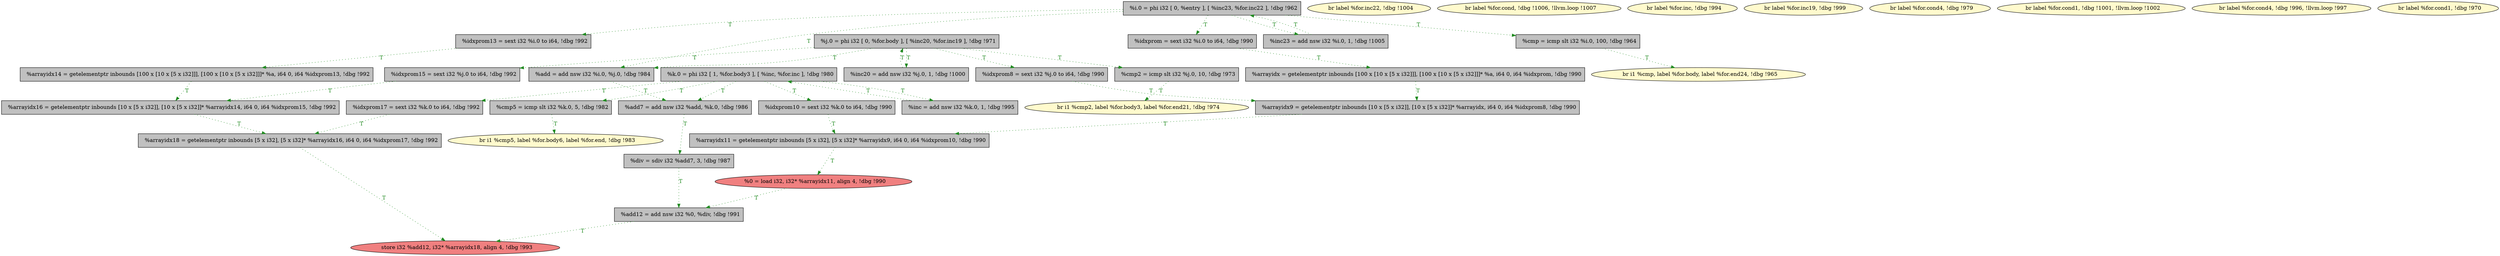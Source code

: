 
digraph G {


node370 [fillcolor=lightcoral,label="  %0 = load i32, i32* %arrayidx11, align 4, !dbg !990",shape=ellipse,style=filled ]
node348 [fillcolor=grey,label="  %add7 = add nsw i32 %add, %k.0, !dbg !986",shape=rectangle,style=filled ]
node345 [fillcolor=grey,label="  %arrayidx16 = getelementptr inbounds [10 x [5 x i32]], [10 x [5 x i32]]* %arrayidx14, i64 0, i64 %idxprom15, !dbg !992",shape=rectangle,style=filled ]
node347 [fillcolor=grey,label="  %idxprom17 = sext i32 %k.0 to i64, !dbg !992",shape=rectangle,style=filled ]
node346 [fillcolor=lemonchiffon,label="  br label %for.inc22, !dbg !1004",shape=ellipse,style=filled ]
node349 [fillcolor=grey,label="  %i.0 = phi i32 [ 0, %entry ], [ %inc23, %for.inc22 ], !dbg !962",shape=rectangle,style=filled ]
node344 [fillcolor=lemonchiffon,label="  br label %for.cond, !dbg !1006, !llvm.loop !1007",shape=ellipse,style=filled ]
node369 [fillcolor=grey,label="  %arrayidx18 = getelementptr inbounds [5 x i32], [5 x i32]* %arrayidx16, i64 0, i64 %idxprom17, !dbg !992",shape=rectangle,style=filled ]
node342 [fillcolor=grey,label="  %arrayidx14 = getelementptr inbounds [100 x [10 x [5 x i32]]], [100 x [10 x [5 x i32]]]* %a, i64 0, i64 %idxprom13, !dbg !992",shape=rectangle,style=filled ]
node372 [fillcolor=grey,label="  %idxprom13 = sext i32 %i.0 to i64, !dbg !992",shape=rectangle,style=filled ]
node367 [fillcolor=lemonchiffon,label="  br label %for.inc, !dbg !994",shape=ellipse,style=filled ]
node364 [fillcolor=lemonchiffon,label="  br i1 %cmp2, label %for.body3, label %for.end21, !dbg !974",shape=ellipse,style=filled ]
node337 [fillcolor=grey,label="  %inc = add nsw i32 %k.0, 1, !dbg !995",shape=rectangle,style=filled ]
node353 [fillcolor=grey,label="  %arrayidx11 = getelementptr inbounds [5 x i32], [5 x i32]* %arrayidx9, i64 0, i64 %idxprom10, !dbg !990",shape=rectangle,style=filled ]
node371 [fillcolor=grey,label="  %add12 = add nsw i32 %0, %div, !dbg !991",shape=rectangle,style=filled ]
node338 [fillcolor=lemonchiffon,label="  br label %for.inc19, !dbg !999",shape=ellipse,style=filled ]
node341 [fillcolor=lemonchiffon,label="  br i1 %cmp, label %for.body, label %for.end24, !dbg !965",shape=ellipse,style=filled ]
node351 [fillcolor=grey,label="  %inc20 = add nsw i32 %j.0, 1, !dbg !1000",shape=rectangle,style=filled ]
node340 [fillcolor=grey,label="  %cmp5 = icmp slt i32 %k.0, 5, !dbg !982",shape=rectangle,style=filled ]
node343 [fillcolor=lemonchiffon,label="  br label %for.cond4, !dbg !979",shape=ellipse,style=filled ]
node356 [fillcolor=grey,label="  %k.0 = phi i32 [ 1, %for.body3 ], [ %inc, %for.inc ], !dbg !980",shape=rectangle,style=filled ]
node339 [fillcolor=lemonchiffon,label="  br i1 %cmp5, label %for.body6, label %for.end, !dbg !983",shape=ellipse,style=filled ]
node352 [fillcolor=grey,label="  %inc23 = add nsw i32 %i.0, 1, !dbg !1005",shape=rectangle,style=filled ]
node361 [fillcolor=lemonchiffon,label="  br label %for.cond1, !dbg !1001, !llvm.loop !1002",shape=ellipse,style=filled ]
node354 [fillcolor=grey,label="  %cmp = icmp slt i32 %i.0, 100, !dbg !964",shape=rectangle,style=filled ]
node336 [fillcolor=lemonchiffon,label="  br label %for.cond4, !dbg !996, !llvm.loop !997",shape=ellipse,style=filled ]
node355 [fillcolor=grey,label="  %div = sdiv i32 %add7, 3, !dbg !987",shape=rectangle,style=filled ]
node366 [fillcolor=grey,label="  %idxprom8 = sext i32 %j.0 to i64, !dbg !990",shape=rectangle,style=filled ]
node360 [fillcolor=grey,label="  %arrayidx9 = getelementptr inbounds [10 x [5 x i32]], [10 x [5 x i32]]* %arrayidx, i64 0, i64 %idxprom8, !dbg !990",shape=rectangle,style=filled ]
node357 [fillcolor=grey,label="  %idxprom15 = sext i32 %j.0 to i64, !dbg !992",shape=rectangle,style=filled ]
node373 [fillcolor=lightcoral,label="  store i32 %add12, i32* %arrayidx18, align 4, !dbg !993",shape=ellipse,style=filled ]
node359 [fillcolor=grey,label="  %cmp2 = icmp slt i32 %j.0, 10, !dbg !973",shape=rectangle,style=filled ]
node362 [fillcolor=grey,label="  %add = add nsw i32 %i.0, %j.0, !dbg !984",shape=rectangle,style=filled ]
node363 [fillcolor=grey,label="  %idxprom = sext i32 %i.0 to i64, !dbg !990",shape=rectangle,style=filled ]
node350 [fillcolor=lemonchiffon,label="  br label %for.cond1, !dbg !970",shape=ellipse,style=filled ]
node365 [fillcolor=grey,label="  %arrayidx = getelementptr inbounds [100 x [10 x [5 x i32]]], [100 x [10 x [5 x i32]]]* %a, i64 0, i64 %idxprom, !dbg !990",shape=rectangle,style=filled ]
node358 [fillcolor=grey,label="  %j.0 = phi i32 [ 0, %for.body ], [ %inc20, %for.inc19 ], !dbg !971",shape=rectangle,style=filled ]
node368 [fillcolor=grey,label="  %idxprom10 = sext i32 %k.0 to i64, !dbg !990",shape=rectangle,style=filled ]

node362->node348 [style=dotted,color=forestgreen,label="T",fontcolor=forestgreen ]
node340->node339 [style=dotted,color=forestgreen,label="T",fontcolor=forestgreen ]
node349->node362 [style=dotted,color=forestgreen,label="T",fontcolor=forestgreen ]
node358->node359 [style=dotted,color=forestgreen,label="T",fontcolor=forestgreen ]
node358->node366 [style=dotted,color=forestgreen,label="T",fontcolor=forestgreen ]
node351->node358 [style=dotted,color=forestgreen,label="T",fontcolor=forestgreen ]
node353->node370 [style=dotted,color=forestgreen,label="T",fontcolor=forestgreen ]
node349->node363 [style=dotted,color=forestgreen,label="T",fontcolor=forestgreen ]
node355->node371 [style=dotted,color=forestgreen,label="T",fontcolor=forestgreen ]
node360->node353 [style=dotted,color=forestgreen,label="T",fontcolor=forestgreen ]
node356->node337 [style=dotted,color=forestgreen,label="T",fontcolor=forestgreen ]
node354->node341 [style=dotted,color=forestgreen,label="T",fontcolor=forestgreen ]
node371->node373 [style=dotted,color=forestgreen,label="T",fontcolor=forestgreen ]
node349->node354 [style=dotted,color=forestgreen,label="T",fontcolor=forestgreen ]
node356->node348 [style=dotted,color=forestgreen,label="T",fontcolor=forestgreen ]
node365->node360 [style=dotted,color=forestgreen,label="T",fontcolor=forestgreen ]
node352->node349 [style=dotted,color=forestgreen,label="T",fontcolor=forestgreen ]
node363->node365 [style=dotted,color=forestgreen,label="T",fontcolor=forestgreen ]
node358->node357 [style=dotted,color=forestgreen,label="T",fontcolor=forestgreen ]
node349->node352 [style=dotted,color=forestgreen,label="T",fontcolor=forestgreen ]
node342->node345 [style=dotted,color=forestgreen,label="T",fontcolor=forestgreen ]
node348->node355 [style=dotted,color=forestgreen,label="T",fontcolor=forestgreen ]
node368->node353 [style=dotted,color=forestgreen,label="T",fontcolor=forestgreen ]
node370->node371 [style=dotted,color=forestgreen,label="T",fontcolor=forestgreen ]
node349->node372 [style=dotted,color=forestgreen,label="T",fontcolor=forestgreen ]
node345->node369 [style=dotted,color=forestgreen,label="T",fontcolor=forestgreen ]
node358->node351 [style=dotted,color=forestgreen,label="T",fontcolor=forestgreen ]
node359->node364 [style=dotted,color=forestgreen,label="T",fontcolor=forestgreen ]
node347->node369 [style=dotted,color=forestgreen,label="T",fontcolor=forestgreen ]
node358->node362 [style=dotted,color=forestgreen,label="T",fontcolor=forestgreen ]
node337->node356 [style=dotted,color=forestgreen,label="T",fontcolor=forestgreen ]
node366->node360 [style=dotted,color=forestgreen,label="T",fontcolor=forestgreen ]
node356->node347 [style=dotted,color=forestgreen,label="T",fontcolor=forestgreen ]
node372->node342 [style=dotted,color=forestgreen,label="T",fontcolor=forestgreen ]
node356->node368 [style=dotted,color=forestgreen,label="T",fontcolor=forestgreen ]
node369->node373 [style=dotted,color=forestgreen,label="T",fontcolor=forestgreen ]
node356->node340 [style=dotted,color=forestgreen,label="T",fontcolor=forestgreen ]
node357->node345 [style=dotted,color=forestgreen,label="T",fontcolor=forestgreen ]


}
